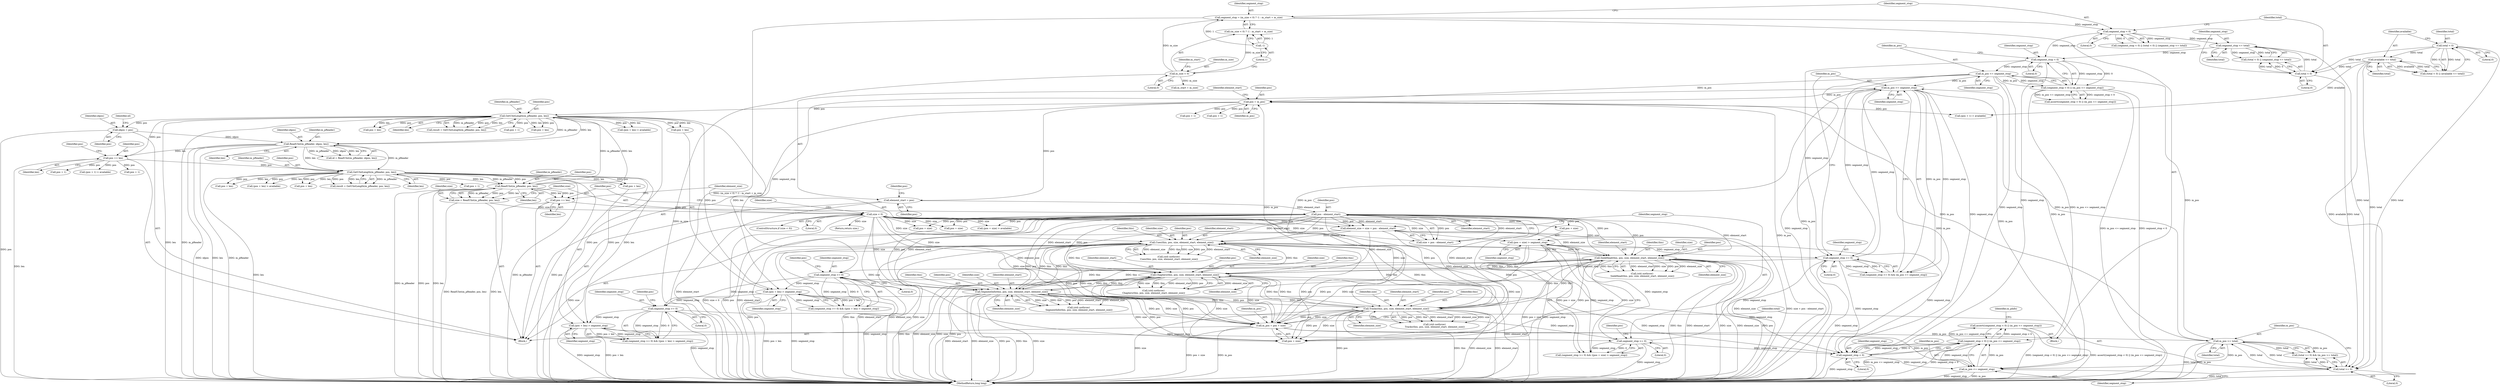 digraph "1_Android_cc274e2abe8b2a6698a5c47d8aa4bb45f1f9538d_54@API" {
"1000545" [label="(Call,assert((segment_stop < 0) || (m_pos <= segment_stop)))"];
"1000546" [label="(Call,(segment_stop < 0) || (m_pos <= segment_stop))"];
"1000547" [label="(Call,segment_stop < 0)"];
"1000192" [label="(Call,m_pos >= segment_stop)"];
"1000183" [label="(Call,m_pos >= total)"];
"1000540" [label="(Call,m_pos = pos + size)"];
"1000459" [label="(Call,Cues(this, pos, size, element_start, element_size))"];
"1000485" [label="(Call,SeekHead(this, pos, size, element_start, element_size))"];
"1000519" [label="(Call,Chapters(this, pos, size, element_start, element_size))"];
"1000392" [label="(Call,SegmentInfo(this, pos, size, element_start, element_size))"];
"1000425" [label="(Call,Tracks(this, pos, size, element_start, element_size))"];
"1000356" [label="(Call,pos - element_start)"];
"1000348" [label="(Call,pos += len)"];
"1000338" [label="(Call,ReadUInt(m_pReader, pos, len))"];
"1000295" [label="(Call,GetUIntLength(m_pReader, pos, len))"];
"1000265" [label="(Call,ReadUInt(m_pReader, idpos, len))"];
"1000218" [label="(Call,GetUIntLength(m_pReader, pos, len))"];
"1000197" [label="(Call,pos = m_pos)"];
"1000173" [label="(Call,m_pos <= segment_stop)"];
"1000170" [label="(Call,segment_stop < 0)"];
"1000158" [label="(Call,segment_stop < 0)"];
"1000145" [label="(Call,segment_stop = (m_size < 0) ? -1 : m_start + m_size)"];
"1000151" [label="(Call,-1)"];
"1000148" [label="(Call,m_size < 0)"];
"1000165" [label="(Call,segment_stop <= total)"];
"1000162" [label="(Call,total < 0)"];
"1000138" [label="(Call,total < 0)"];
"1000141" [label="(Call,available <= total)"];
"1000259" [label="(Call,idpos = pos)"];
"1000280" [label="(Call,pos += len)"];
"1000201" [label="(Call,element_start = pos)"];
"1000343" [label="(Call,size < 0)"];
"1000336" [label="(Call,size = ReadUInt(m_pReader, pos, len))"];
"1000352" [label="(Call,element_size = size + pos - element_start)"];
"1000180" [label="(Call,total >= 0)"];
"1000189" [label="(Call,segment_stop >= 0)"];
"1000364" [label="(Call,(pos + size) > segment_stop)"];
"1000361" [label="(Call,segment_stop >= 0)"];
"1000315" [label="(Call,segment_stop >= 0)"];
"1000238" [label="(Call,segment_stop >= 0)"];
"1000241" [label="(Call,(pos + len) > segment_stop)"];
"1000318" [label="(Call,(pos + len) > segment_stop)"];
"1000169" [label="(Call,(segment_stop < 0) || (m_pos <= segment_stop))"];
"1000550" [label="(Call,m_pos <= segment_stop)"];
"1000249" [label="(Call,(pos + len) > available)"];
"1000360" [label="(Call,(segment_stop >= 0) && ((pos + size) > segment_stop))"];
"1000146" [label="(Identifier,segment_stop)"];
"1000339" [label="(Identifier,m_pReader)"];
"1000460" [label="(Identifier,this)"];
"1000242" [label="(Call,pos + len)"];
"1000567" [label="(MethodReturn,long long)"];
"1000145" [label="(Call,segment_stop = (m_size < 0) ? -1 : m_start + m_size)"];
"1000332" [label="(Call,pos + len)"];
"1000486" [label="(Identifier,this)"];
"1000193" [label="(Identifier,m_pos)"];
"1000183" [label="(Call,m_pos >= total)"];
"1000285" [label="(Call,pos + 1)"];
"1000265" [label="(Call,ReadUInt(m_pReader, idpos, len))"];
"1000170" [label="(Call,segment_stop < 0)"];
"1000150" [label="(Literal,0)"];
"1000295" [label="(Call,GetUIntLength(m_pReader, pos, len))"];
"1000364" [label="(Call,(pos + size) > segment_stop)"];
"1000163" [label="(Identifier,total)"];
"1000318" [label="(Call,(pos + len) > segment_stop)"];
"1000346" [label="(Return,return size;)"];
"1000166" [label="(Identifier,segment_stop)"];
"1000181" [label="(Identifier,total)"];
"1000428" [label="(Identifier,size)"];
"1000190" [label="(Identifier,segment_stop)"];
"1000194" [label="(Identifier,segment_stop)"];
"1000159" [label="(Identifier,segment_stop)"];
"1000281" [label="(Identifier,pos)"];
"1000343" [label="(Call,size < 0)"];
"1000373" [label="(Call,pos + size)"];
"1000255" [label="(Call,pos + len)"];
"1000263" [label="(Call,id = ReadUInt(m_pReader, idpos, len))"];
"1000517" [label="(Call,(std::nothrow)\n Chapters(this, pos, size, element_start, element_size))"];
"1000362" [label="(Identifier,segment_stop)"];
"1000188" [label="(Call,(segment_stop >= 0) && (m_pos >= segment_stop))"];
"1000158" [label="(Call,segment_stop < 0)"];
"1000341" [label="(Identifier,len)"];
"1000488" [label="(Identifier,size)"];
"1000207" [label="(Identifier,pos)"];
"1000179" [label="(Call,(total >= 0) && (m_pos >= total))"];
"1000205" [label="(Call,(pos + 1) > available)"];
"1000546" [label="(Call,(segment_stop < 0) || (m_pos <= segment_stop))"];
"1000260" [label="(Identifier,idpos)"];
"1000202" [label="(Identifier,element_start)"];
"1000201" [label="(Call,element_start = pos)"];
"1000154" [label="(Identifier,m_start)"];
"1000139" [label="(Identifier,total)"];
"1000336" [label="(Call,size = ReadUInt(m_pReader, pos, len))"];
"1000483" [label="(Call,(std::nothrow)\n SeekHead(this, pos, size, element_start, element_size))"];
"1000551" [label="(Identifier,m_pos)"];
"1000347" [label="(Identifier,size)"];
"1000219" [label="(Identifier,m_pReader)"];
"1000540" [label="(Call,m_pos = pos + size)"];
"1000192" [label="(Call,m_pos >= segment_stop)"];
"1000286" [label="(Identifier,pos)"];
"1000326" [label="(Call,(pos + len) > available)"];
"1000240" [label="(Literal,0)"];
"1000322" [label="(Identifier,segment_stop)"];
"1000119" [label="(Block,)"];
"1000462" [label="(Identifier,size)"];
"1000189" [label="(Call,segment_stop >= 0)"];
"1000487" [label="(Identifier,pos)"];
"1000393" [label="(Identifier,this)"];
"1000423" [label="(Call,(std::nothrow)\n Tracks(this, pos, size, element_start, element_size))"];
"1000237" [label="(Call,(segment_stop >= 0) && ((pos + len) > segment_stop))"];
"1000352" [label="(Call,element_size = size + pos - element_start)"];
"1000315" [label="(Call,segment_stop >= 0)"];
"1000296" [label="(Identifier,m_pReader)"];
"1000284" [label="(Call,(pos + 1) > available)"];
"1000206" [label="(Call,pos + 1)"];
"1000338" [label="(Call,ReadUInt(m_pReader, pos, len))"];
"1000175" [label="(Identifier,segment_stop)"];
"1000164" [label="(Literal,0)"];
"1000245" [label="(Identifier,segment_stop)"];
"1000168" [label="(Call,assert((segment_stop < 0) || (m_pos <= segment_stop)))"];
"1000485" [label="(Call,SeekHead(this, pos, size, element_start, element_size))"];
"1000147" [label="(Call,(m_size < 0) ? -1 : m_start + m_size)"];
"1000261" [label="(Identifier,pos)"];
"1000457" [label="(Call,(std::nothrow)\n Cues(this, pos, size, element_start, element_size))"];
"1000297" [label="(Identifier,pos)"];
"1000138" [label="(Call,total < 0)"];
"1000394" [label="(Identifier,pos)"];
"1000157" [label="(Call,(segment_stop < 0) || (total < 0) || (segment_stop <= total))"];
"1000363" [label="(Literal,0)"];
"1000349" [label="(Identifier,pos)"];
"1000211" [label="(Call,pos + 1)"];
"1000153" [label="(Call,m_start + m_size)"];
"1000173" [label="(Call,m_pos <= segment_stop)"];
"1000461" [label="(Identifier,pos)"];
"1000429" [label="(Identifier,element_start)"];
"1000316" [label="(Identifier,segment_stop)"];
"1000368" [label="(Identifier,segment_stop)"];
"1000182" [label="(Literal,0)"];
"1000427" [label="(Identifier,pos)"];
"1000290" [label="(Call,pos + 1)"];
"1000490" [label="(Identifier,element_size)"];
"1000489" [label="(Identifier,element_start)"];
"1000172" [label="(Literal,0)"];
"1000327" [label="(Call,pos + len)"];
"1000344" [label="(Identifier,size)"];
"1000548" [label="(Identifier,segment_stop)"];
"1000241" [label="(Call,(pos + len) > segment_stop)"];
"1000185" [label="(Identifier,total)"];
"1000555" [label="(Identifier,m_pInfo)"];
"1000165" [label="(Call,segment_stop <= total)"];
"1000140" [label="(Literal,0)"];
"1000524" [label="(Identifier,element_size)"];
"1000372" [label="(Call,(pos + size) > available)"];
"1000161" [label="(Call,(total < 0) || (segment_stop <= total))"];
"1000542" [label="(Call,pos + size)"];
"1000340" [label="(Identifier,pos)"];
"1000350" [label="(Identifier,len)"];
"1000354" [label="(Call,size + pos - element_start)"];
"1000137" [label="(Call,(total < 0) || (available <= total))"];
"1000221" [label="(Identifier,len)"];
"1000356" [label="(Call,pos - element_start)"];
"1000282" [label="(Identifier,len)"];
"1000549" [label="(Literal,0)"];
"1000319" [label="(Call,pos + len)"];
"1000199" [label="(Identifier,m_pos)"];
"1000342" [label="(ControlStructure,if (size < 0))"];
"1000425" [label="(Call,Tracks(this, pos, size, element_start, element_size))"];
"1000218" [label="(Call,GetUIntLength(m_pReader, pos, len))"];
"1000162" [label="(Call,total < 0)"];
"1000177" [label="(Block,)"];
"1000143" [label="(Identifier,total)"];
"1000293" [label="(Call,result = GetUIntLength(m_pReader, pos, len))"];
"1000522" [label="(Identifier,size)"];
"1000357" [label="(Identifier,pos)"];
"1000184" [label="(Identifier,m_pos)"];
"1000167" [label="(Identifier,total)"];
"1000395" [label="(Identifier,size)"];
"1000520" [label="(Identifier,this)"];
"1000314" [label="(Call,(segment_stop >= 0) && ((pos + len) > segment_stop))"];
"1000174" [label="(Identifier,m_pos)"];
"1000459" [label="(Call,Cues(this, pos, size, element_start, element_size))"];
"1000463" [label="(Identifier,element_start)"];
"1000519" [label="(Call,Chapters(this, pos, size, element_start, element_size))"];
"1000552" [label="(Identifier,segment_stop)"];
"1000358" [label="(Identifier,element_start)"];
"1000267" [label="(Identifier,idpos)"];
"1000298" [label="(Identifier,len)"];
"1000238" [label="(Call,segment_stop >= 0)"];
"1000397" [label="(Identifier,element_size)"];
"1000171" [label="(Identifier,segment_stop)"];
"1000191" [label="(Literal,0)"];
"1000365" [label="(Call,pos + size)"];
"1000149" [label="(Identifier,m_size)"];
"1000151" [label="(Call,-1)"];
"1000216" [label="(Call,result = GetUIntLength(m_pReader, pos, len))"];
"1000280" [label="(Call,pos += len)"];
"1000141" [label="(Call,available <= total)"];
"1000523" [label="(Identifier,element_start)"];
"1000264" [label="(Identifier,id)"];
"1000239" [label="(Identifier,segment_stop)"];
"1000361" [label="(Call,segment_stop >= 0)"];
"1000366" [label="(Identifier,pos)"];
"1000160" [label="(Literal,0)"];
"1000266" [label="(Identifier,m_pReader)"];
"1000268" [label="(Identifier,len)"];
"1000203" [label="(Identifier,pos)"];
"1000547" [label="(Call,segment_stop < 0)"];
"1000142" [label="(Identifier,available)"];
"1000317" [label="(Literal,0)"];
"1000348" [label="(Call,pos += len)"];
"1000233" [label="(Call,pos + 1)"];
"1000353" [label="(Identifier,element_size)"];
"1000320" [label="(Identifier,pos)"];
"1000550" [label="(Call,m_pos <= segment_stop)"];
"1000197" [label="(Call,pos = m_pos)"];
"1000250" [label="(Call,pos + len)"];
"1000152" [label="(Literal,1)"];
"1000243" [label="(Identifier,pos)"];
"1000180" [label="(Call,total >= 0)"];
"1000148" [label="(Call,m_size < 0)"];
"1000198" [label="(Identifier,pos)"];
"1000378" [label="(Call,pos + size)"];
"1000521" [label="(Identifier,pos)"];
"1000396" [label="(Identifier,element_start)"];
"1000220" [label="(Identifier,pos)"];
"1000259" [label="(Call,idpos = pos)"];
"1000390" [label="(Call,(std::nothrow)\n SegmentInfo(this, pos, size, element_start, element_size))"];
"1000169" [label="(Call,(segment_stop < 0) || (m_pos <= segment_stop))"];
"1000426" [label="(Identifier,this)"];
"1000464" [label="(Identifier,element_size)"];
"1000430" [label="(Identifier,element_size)"];
"1000337" [label="(Identifier,size)"];
"1000545" [label="(Call,assert((segment_stop < 0) || (m_pos <= segment_stop)))"];
"1000310" [label="(Call,pos + 1)"];
"1000541" [label="(Identifier,m_pos)"];
"1000345" [label="(Literal,0)"];
"1000392" [label="(Call,SegmentInfo(this, pos, size, element_start, element_size))"];
"1000545" -> "1000119"  [label="AST: "];
"1000545" -> "1000546"  [label="CFG: "];
"1000546" -> "1000545"  [label="AST: "];
"1000555" -> "1000545"  [label="CFG: "];
"1000545" -> "1000567"  [label="DDG: (segment_stop < 0) || (m_pos <= segment_stop)"];
"1000545" -> "1000567"  [label="DDG: assert((segment_stop < 0) || (m_pos <= segment_stop))"];
"1000546" -> "1000545"  [label="DDG: segment_stop < 0"];
"1000546" -> "1000545"  [label="DDG: m_pos <= segment_stop"];
"1000546" -> "1000547"  [label="CFG: "];
"1000546" -> "1000550"  [label="CFG: "];
"1000547" -> "1000546"  [label="AST: "];
"1000550" -> "1000546"  [label="AST: "];
"1000546" -> "1000567"  [label="DDG: m_pos <= segment_stop"];
"1000546" -> "1000567"  [label="DDG: segment_stop < 0"];
"1000547" -> "1000546"  [label="DDG: segment_stop"];
"1000547" -> "1000546"  [label="DDG: 0"];
"1000169" -> "1000546"  [label="DDG: m_pos <= segment_stop"];
"1000550" -> "1000546"  [label="DDG: m_pos"];
"1000550" -> "1000546"  [label="DDG: segment_stop"];
"1000547" -> "1000549"  [label="CFG: "];
"1000548" -> "1000547"  [label="AST: "];
"1000549" -> "1000547"  [label="AST: "];
"1000551" -> "1000547"  [label="CFG: "];
"1000547" -> "1000567"  [label="DDG: segment_stop"];
"1000192" -> "1000547"  [label="DDG: segment_stop"];
"1000238" -> "1000547"  [label="DDG: segment_stop"];
"1000189" -> "1000547"  [label="DDG: segment_stop"];
"1000364" -> "1000547"  [label="DDG: segment_stop"];
"1000241" -> "1000547"  [label="DDG: segment_stop"];
"1000173" -> "1000547"  [label="DDG: segment_stop"];
"1000361" -> "1000547"  [label="DDG: segment_stop"];
"1000170" -> "1000547"  [label="DDG: segment_stop"];
"1000547" -> "1000550"  [label="DDG: segment_stop"];
"1000192" -> "1000188"  [label="AST: "];
"1000192" -> "1000194"  [label="CFG: "];
"1000193" -> "1000192"  [label="AST: "];
"1000194" -> "1000192"  [label="AST: "];
"1000188" -> "1000192"  [label="CFG: "];
"1000192" -> "1000567"  [label="DDG: segment_stop"];
"1000192" -> "1000567"  [label="DDG: m_pos"];
"1000192" -> "1000188"  [label="DDG: m_pos"];
"1000192" -> "1000188"  [label="DDG: segment_stop"];
"1000183" -> "1000192"  [label="DDG: m_pos"];
"1000540" -> "1000192"  [label="DDG: m_pos"];
"1000173" -> "1000192"  [label="DDG: m_pos"];
"1000189" -> "1000192"  [label="DDG: segment_stop"];
"1000192" -> "1000197"  [label="DDG: m_pos"];
"1000192" -> "1000238"  [label="DDG: segment_stop"];
"1000192" -> "1000550"  [label="DDG: m_pos"];
"1000183" -> "1000179"  [label="AST: "];
"1000183" -> "1000185"  [label="CFG: "];
"1000184" -> "1000183"  [label="AST: "];
"1000185" -> "1000183"  [label="AST: "];
"1000179" -> "1000183"  [label="CFG: "];
"1000183" -> "1000567"  [label="DDG: total"];
"1000183" -> "1000567"  [label="DDG: m_pos"];
"1000183" -> "1000180"  [label="DDG: total"];
"1000183" -> "1000179"  [label="DDG: m_pos"];
"1000183" -> "1000179"  [label="DDG: total"];
"1000540" -> "1000183"  [label="DDG: m_pos"];
"1000173" -> "1000183"  [label="DDG: m_pos"];
"1000180" -> "1000183"  [label="DDG: total"];
"1000183" -> "1000197"  [label="DDG: m_pos"];
"1000183" -> "1000550"  [label="DDG: m_pos"];
"1000540" -> "1000177"  [label="AST: "];
"1000540" -> "1000542"  [label="CFG: "];
"1000541" -> "1000540"  [label="AST: "];
"1000542" -> "1000540"  [label="AST: "];
"1000181" -> "1000540"  [label="CFG: "];
"1000540" -> "1000567"  [label="DDG: pos + size"];
"1000540" -> "1000567"  [label="DDG: m_pos"];
"1000540" -> "1000197"  [label="DDG: m_pos"];
"1000459" -> "1000540"  [label="DDG: pos"];
"1000459" -> "1000540"  [label="DDG: size"];
"1000392" -> "1000540"  [label="DDG: pos"];
"1000392" -> "1000540"  [label="DDG: size"];
"1000425" -> "1000540"  [label="DDG: pos"];
"1000425" -> "1000540"  [label="DDG: size"];
"1000519" -> "1000540"  [label="DDG: pos"];
"1000519" -> "1000540"  [label="DDG: size"];
"1000485" -> "1000540"  [label="DDG: pos"];
"1000485" -> "1000540"  [label="DDG: size"];
"1000356" -> "1000540"  [label="DDG: pos"];
"1000343" -> "1000540"  [label="DDG: size"];
"1000540" -> "1000550"  [label="DDG: m_pos"];
"1000459" -> "1000457"  [label="AST: "];
"1000459" -> "1000464"  [label="CFG: "];
"1000460" -> "1000459"  [label="AST: "];
"1000461" -> "1000459"  [label="AST: "];
"1000462" -> "1000459"  [label="AST: "];
"1000463" -> "1000459"  [label="AST: "];
"1000464" -> "1000459"  [label="AST: "];
"1000457" -> "1000459"  [label="CFG: "];
"1000459" -> "1000567"  [label="DDG: pos"];
"1000459" -> "1000567"  [label="DDG: this"];
"1000459" -> "1000567"  [label="DDG: element_start"];
"1000459" -> "1000567"  [label="DDG: element_size"];
"1000459" -> "1000567"  [label="DDG: size"];
"1000459" -> "1000392"  [label="DDG: this"];
"1000459" -> "1000425"  [label="DDG: this"];
"1000459" -> "1000457"  [label="DDG: element_size"];
"1000459" -> "1000457"  [label="DDG: this"];
"1000459" -> "1000457"  [label="DDG: size"];
"1000459" -> "1000457"  [label="DDG: pos"];
"1000459" -> "1000457"  [label="DDG: element_start"];
"1000485" -> "1000459"  [label="DDG: this"];
"1000519" -> "1000459"  [label="DDG: this"];
"1000392" -> "1000459"  [label="DDG: this"];
"1000425" -> "1000459"  [label="DDG: this"];
"1000356" -> "1000459"  [label="DDG: pos"];
"1000356" -> "1000459"  [label="DDG: element_start"];
"1000343" -> "1000459"  [label="DDG: size"];
"1000352" -> "1000459"  [label="DDG: element_size"];
"1000459" -> "1000485"  [label="DDG: this"];
"1000459" -> "1000519"  [label="DDG: this"];
"1000459" -> "1000542"  [label="DDG: pos"];
"1000459" -> "1000542"  [label="DDG: size"];
"1000485" -> "1000483"  [label="AST: "];
"1000485" -> "1000490"  [label="CFG: "];
"1000486" -> "1000485"  [label="AST: "];
"1000487" -> "1000485"  [label="AST: "];
"1000488" -> "1000485"  [label="AST: "];
"1000489" -> "1000485"  [label="AST: "];
"1000490" -> "1000485"  [label="AST: "];
"1000483" -> "1000485"  [label="CFG: "];
"1000485" -> "1000567"  [label="DDG: this"];
"1000485" -> "1000567"  [label="DDG: element_start"];
"1000485" -> "1000567"  [label="DDG: size"];
"1000485" -> "1000567"  [label="DDG: element_size"];
"1000485" -> "1000567"  [label="DDG: pos"];
"1000485" -> "1000392"  [label="DDG: this"];
"1000485" -> "1000425"  [label="DDG: this"];
"1000485" -> "1000483"  [label="DDG: element_start"];
"1000485" -> "1000483"  [label="DDG: size"];
"1000485" -> "1000483"  [label="DDG: pos"];
"1000485" -> "1000483"  [label="DDG: element_size"];
"1000485" -> "1000483"  [label="DDG: this"];
"1000519" -> "1000485"  [label="DDG: this"];
"1000392" -> "1000485"  [label="DDG: this"];
"1000425" -> "1000485"  [label="DDG: this"];
"1000356" -> "1000485"  [label="DDG: pos"];
"1000356" -> "1000485"  [label="DDG: element_start"];
"1000343" -> "1000485"  [label="DDG: size"];
"1000352" -> "1000485"  [label="DDG: element_size"];
"1000485" -> "1000519"  [label="DDG: this"];
"1000485" -> "1000542"  [label="DDG: pos"];
"1000485" -> "1000542"  [label="DDG: size"];
"1000519" -> "1000517"  [label="AST: "];
"1000519" -> "1000524"  [label="CFG: "];
"1000520" -> "1000519"  [label="AST: "];
"1000521" -> "1000519"  [label="AST: "];
"1000522" -> "1000519"  [label="AST: "];
"1000523" -> "1000519"  [label="AST: "];
"1000524" -> "1000519"  [label="AST: "];
"1000517" -> "1000519"  [label="CFG: "];
"1000519" -> "1000567"  [label="DDG: this"];
"1000519" -> "1000567"  [label="DDG: element_size"];
"1000519" -> "1000567"  [label="DDG: size"];
"1000519" -> "1000567"  [label="DDG: pos"];
"1000519" -> "1000567"  [label="DDG: element_start"];
"1000519" -> "1000392"  [label="DDG: this"];
"1000519" -> "1000425"  [label="DDG: this"];
"1000519" -> "1000517"  [label="DDG: element_size"];
"1000519" -> "1000517"  [label="DDG: size"];
"1000519" -> "1000517"  [label="DDG: this"];
"1000519" -> "1000517"  [label="DDG: element_start"];
"1000519" -> "1000517"  [label="DDG: pos"];
"1000392" -> "1000519"  [label="DDG: this"];
"1000425" -> "1000519"  [label="DDG: this"];
"1000356" -> "1000519"  [label="DDG: pos"];
"1000356" -> "1000519"  [label="DDG: element_start"];
"1000343" -> "1000519"  [label="DDG: size"];
"1000352" -> "1000519"  [label="DDG: element_size"];
"1000519" -> "1000542"  [label="DDG: pos"];
"1000519" -> "1000542"  [label="DDG: size"];
"1000392" -> "1000390"  [label="AST: "];
"1000392" -> "1000397"  [label="CFG: "];
"1000393" -> "1000392"  [label="AST: "];
"1000394" -> "1000392"  [label="AST: "];
"1000395" -> "1000392"  [label="AST: "];
"1000396" -> "1000392"  [label="AST: "];
"1000397" -> "1000392"  [label="AST: "];
"1000390" -> "1000392"  [label="CFG: "];
"1000392" -> "1000567"  [label="DDG: element_start"];
"1000392" -> "1000567"  [label="DDG: element_size"];
"1000392" -> "1000567"  [label="DDG: pos"];
"1000392" -> "1000567"  [label="DDG: this"];
"1000392" -> "1000567"  [label="DDG: size"];
"1000392" -> "1000390"  [label="DDG: size"];
"1000392" -> "1000390"  [label="DDG: this"];
"1000392" -> "1000390"  [label="DDG: pos"];
"1000392" -> "1000390"  [label="DDG: element_start"];
"1000392" -> "1000390"  [label="DDG: element_size"];
"1000425" -> "1000392"  [label="DDG: this"];
"1000356" -> "1000392"  [label="DDG: pos"];
"1000356" -> "1000392"  [label="DDG: element_start"];
"1000343" -> "1000392"  [label="DDG: size"];
"1000352" -> "1000392"  [label="DDG: element_size"];
"1000392" -> "1000425"  [label="DDG: this"];
"1000392" -> "1000542"  [label="DDG: pos"];
"1000392" -> "1000542"  [label="DDG: size"];
"1000425" -> "1000423"  [label="AST: "];
"1000425" -> "1000430"  [label="CFG: "];
"1000426" -> "1000425"  [label="AST: "];
"1000427" -> "1000425"  [label="AST: "];
"1000428" -> "1000425"  [label="AST: "];
"1000429" -> "1000425"  [label="AST: "];
"1000430" -> "1000425"  [label="AST: "];
"1000423" -> "1000425"  [label="CFG: "];
"1000425" -> "1000567"  [label="DDG: size"];
"1000425" -> "1000567"  [label="DDG: pos"];
"1000425" -> "1000567"  [label="DDG: this"];
"1000425" -> "1000567"  [label="DDG: element_size"];
"1000425" -> "1000567"  [label="DDG: element_start"];
"1000425" -> "1000423"  [label="DDG: pos"];
"1000425" -> "1000423"  [label="DDG: this"];
"1000425" -> "1000423"  [label="DDG: element_start"];
"1000425" -> "1000423"  [label="DDG: element_size"];
"1000425" -> "1000423"  [label="DDG: size"];
"1000356" -> "1000425"  [label="DDG: pos"];
"1000356" -> "1000425"  [label="DDG: element_start"];
"1000343" -> "1000425"  [label="DDG: size"];
"1000352" -> "1000425"  [label="DDG: element_size"];
"1000425" -> "1000542"  [label="DDG: pos"];
"1000425" -> "1000542"  [label="DDG: size"];
"1000356" -> "1000354"  [label="AST: "];
"1000356" -> "1000358"  [label="CFG: "];
"1000357" -> "1000356"  [label="AST: "];
"1000358" -> "1000356"  [label="AST: "];
"1000354" -> "1000356"  [label="CFG: "];
"1000356" -> "1000567"  [label="DDG: pos"];
"1000356" -> "1000567"  [label="DDG: element_start"];
"1000356" -> "1000352"  [label="DDG: pos"];
"1000356" -> "1000352"  [label="DDG: element_start"];
"1000356" -> "1000354"  [label="DDG: pos"];
"1000356" -> "1000354"  [label="DDG: element_start"];
"1000348" -> "1000356"  [label="DDG: pos"];
"1000201" -> "1000356"  [label="DDG: element_start"];
"1000356" -> "1000364"  [label="DDG: pos"];
"1000356" -> "1000365"  [label="DDG: pos"];
"1000356" -> "1000372"  [label="DDG: pos"];
"1000356" -> "1000373"  [label="DDG: pos"];
"1000356" -> "1000378"  [label="DDG: pos"];
"1000356" -> "1000542"  [label="DDG: pos"];
"1000348" -> "1000177"  [label="AST: "];
"1000348" -> "1000350"  [label="CFG: "];
"1000349" -> "1000348"  [label="AST: "];
"1000350" -> "1000348"  [label="AST: "];
"1000353" -> "1000348"  [label="CFG: "];
"1000348" -> "1000567"  [label="DDG: len"];
"1000338" -> "1000348"  [label="DDG: len"];
"1000338" -> "1000348"  [label="DDG: pos"];
"1000338" -> "1000336"  [label="AST: "];
"1000338" -> "1000341"  [label="CFG: "];
"1000339" -> "1000338"  [label="AST: "];
"1000340" -> "1000338"  [label="AST: "];
"1000341" -> "1000338"  [label="AST: "];
"1000336" -> "1000338"  [label="CFG: "];
"1000338" -> "1000567"  [label="DDG: m_pReader"];
"1000338" -> "1000567"  [label="DDG: pos"];
"1000338" -> "1000567"  [label="DDG: len"];
"1000338" -> "1000218"  [label="DDG: m_pReader"];
"1000338" -> "1000218"  [label="DDG: len"];
"1000338" -> "1000336"  [label="DDG: m_pReader"];
"1000338" -> "1000336"  [label="DDG: pos"];
"1000338" -> "1000336"  [label="DDG: len"];
"1000295" -> "1000338"  [label="DDG: m_pReader"];
"1000295" -> "1000338"  [label="DDG: pos"];
"1000295" -> "1000338"  [label="DDG: len"];
"1000295" -> "1000293"  [label="AST: "];
"1000295" -> "1000298"  [label="CFG: "];
"1000296" -> "1000295"  [label="AST: "];
"1000297" -> "1000295"  [label="AST: "];
"1000298" -> "1000295"  [label="AST: "];
"1000293" -> "1000295"  [label="CFG: "];
"1000295" -> "1000567"  [label="DDG: len"];
"1000295" -> "1000567"  [label="DDG: m_pReader"];
"1000295" -> "1000567"  [label="DDG: pos"];
"1000295" -> "1000293"  [label="DDG: m_pReader"];
"1000295" -> "1000293"  [label="DDG: pos"];
"1000295" -> "1000293"  [label="DDG: len"];
"1000265" -> "1000295"  [label="DDG: m_pReader"];
"1000265" -> "1000295"  [label="DDG: len"];
"1000280" -> "1000295"  [label="DDG: pos"];
"1000295" -> "1000310"  [label="DDG: pos"];
"1000295" -> "1000318"  [label="DDG: pos"];
"1000295" -> "1000318"  [label="DDG: len"];
"1000295" -> "1000319"  [label="DDG: pos"];
"1000295" -> "1000319"  [label="DDG: len"];
"1000295" -> "1000326"  [label="DDG: pos"];
"1000295" -> "1000326"  [label="DDG: len"];
"1000295" -> "1000327"  [label="DDG: pos"];
"1000295" -> "1000327"  [label="DDG: len"];
"1000295" -> "1000332"  [label="DDG: pos"];
"1000295" -> "1000332"  [label="DDG: len"];
"1000265" -> "1000263"  [label="AST: "];
"1000265" -> "1000268"  [label="CFG: "];
"1000266" -> "1000265"  [label="AST: "];
"1000267" -> "1000265"  [label="AST: "];
"1000268" -> "1000265"  [label="AST: "];
"1000263" -> "1000265"  [label="CFG: "];
"1000265" -> "1000567"  [label="DDG: idpos"];
"1000265" -> "1000567"  [label="DDG: len"];
"1000265" -> "1000567"  [label="DDG: m_pReader"];
"1000265" -> "1000263"  [label="DDG: m_pReader"];
"1000265" -> "1000263"  [label="DDG: idpos"];
"1000265" -> "1000263"  [label="DDG: len"];
"1000218" -> "1000265"  [label="DDG: m_pReader"];
"1000218" -> "1000265"  [label="DDG: len"];
"1000259" -> "1000265"  [label="DDG: idpos"];
"1000265" -> "1000280"  [label="DDG: len"];
"1000218" -> "1000216"  [label="AST: "];
"1000218" -> "1000221"  [label="CFG: "];
"1000219" -> "1000218"  [label="AST: "];
"1000220" -> "1000218"  [label="AST: "];
"1000221" -> "1000218"  [label="AST: "];
"1000216" -> "1000218"  [label="CFG: "];
"1000218" -> "1000567"  [label="DDG: len"];
"1000218" -> "1000567"  [label="DDG: m_pReader"];
"1000218" -> "1000567"  [label="DDG: pos"];
"1000218" -> "1000216"  [label="DDG: m_pReader"];
"1000218" -> "1000216"  [label="DDG: pos"];
"1000218" -> "1000216"  [label="DDG: len"];
"1000197" -> "1000218"  [label="DDG: pos"];
"1000218" -> "1000233"  [label="DDG: pos"];
"1000218" -> "1000241"  [label="DDG: pos"];
"1000218" -> "1000241"  [label="DDG: len"];
"1000218" -> "1000242"  [label="DDG: pos"];
"1000218" -> "1000242"  [label="DDG: len"];
"1000218" -> "1000249"  [label="DDG: pos"];
"1000218" -> "1000249"  [label="DDG: len"];
"1000218" -> "1000250"  [label="DDG: pos"];
"1000218" -> "1000250"  [label="DDG: len"];
"1000218" -> "1000255"  [label="DDG: pos"];
"1000218" -> "1000255"  [label="DDG: len"];
"1000218" -> "1000259"  [label="DDG: pos"];
"1000218" -> "1000280"  [label="DDG: pos"];
"1000197" -> "1000177"  [label="AST: "];
"1000197" -> "1000199"  [label="CFG: "];
"1000198" -> "1000197"  [label="AST: "];
"1000199" -> "1000197"  [label="AST: "];
"1000202" -> "1000197"  [label="CFG: "];
"1000197" -> "1000567"  [label="DDG: m_pos"];
"1000173" -> "1000197"  [label="DDG: m_pos"];
"1000197" -> "1000201"  [label="DDG: pos"];
"1000197" -> "1000205"  [label="DDG: pos"];
"1000197" -> "1000206"  [label="DDG: pos"];
"1000197" -> "1000211"  [label="DDG: pos"];
"1000173" -> "1000169"  [label="AST: "];
"1000173" -> "1000175"  [label="CFG: "];
"1000174" -> "1000173"  [label="AST: "];
"1000175" -> "1000173"  [label="AST: "];
"1000169" -> "1000173"  [label="CFG: "];
"1000173" -> "1000567"  [label="DDG: m_pos"];
"1000173" -> "1000169"  [label="DDG: m_pos"];
"1000173" -> "1000169"  [label="DDG: segment_stop"];
"1000170" -> "1000173"  [label="DDG: segment_stop"];
"1000173" -> "1000189"  [label="DDG: segment_stop"];
"1000173" -> "1000550"  [label="DDG: m_pos"];
"1000170" -> "1000169"  [label="AST: "];
"1000170" -> "1000172"  [label="CFG: "];
"1000171" -> "1000170"  [label="AST: "];
"1000172" -> "1000170"  [label="AST: "];
"1000174" -> "1000170"  [label="CFG: "];
"1000169" -> "1000170"  [label="CFG: "];
"1000170" -> "1000169"  [label="DDG: segment_stop"];
"1000170" -> "1000169"  [label="DDG: 0"];
"1000158" -> "1000170"  [label="DDG: segment_stop"];
"1000165" -> "1000170"  [label="DDG: segment_stop"];
"1000170" -> "1000189"  [label="DDG: segment_stop"];
"1000158" -> "1000157"  [label="AST: "];
"1000158" -> "1000160"  [label="CFG: "];
"1000159" -> "1000158"  [label="AST: "];
"1000160" -> "1000158"  [label="AST: "];
"1000163" -> "1000158"  [label="CFG: "];
"1000157" -> "1000158"  [label="CFG: "];
"1000158" -> "1000157"  [label="DDG: segment_stop"];
"1000158" -> "1000157"  [label="DDG: 0"];
"1000145" -> "1000158"  [label="DDG: segment_stop"];
"1000158" -> "1000165"  [label="DDG: segment_stop"];
"1000145" -> "1000119"  [label="AST: "];
"1000145" -> "1000147"  [label="CFG: "];
"1000146" -> "1000145"  [label="AST: "];
"1000147" -> "1000145"  [label="AST: "];
"1000159" -> "1000145"  [label="CFG: "];
"1000145" -> "1000567"  [label="DDG: (m_size < 0) ? -1 : m_start + m_size"];
"1000151" -> "1000145"  [label="DDG: 1"];
"1000148" -> "1000145"  [label="DDG: m_size"];
"1000151" -> "1000147"  [label="AST: "];
"1000151" -> "1000152"  [label="CFG: "];
"1000152" -> "1000151"  [label="AST: "];
"1000147" -> "1000151"  [label="CFG: "];
"1000151" -> "1000147"  [label="DDG: 1"];
"1000148" -> "1000147"  [label="AST: "];
"1000148" -> "1000150"  [label="CFG: "];
"1000149" -> "1000148"  [label="AST: "];
"1000150" -> "1000148"  [label="AST: "];
"1000152" -> "1000148"  [label="CFG: "];
"1000154" -> "1000148"  [label="CFG: "];
"1000148" -> "1000567"  [label="DDG: m_size"];
"1000148" -> "1000147"  [label="DDG: m_size"];
"1000148" -> "1000153"  [label="DDG: m_size"];
"1000165" -> "1000161"  [label="AST: "];
"1000165" -> "1000167"  [label="CFG: "];
"1000166" -> "1000165"  [label="AST: "];
"1000167" -> "1000165"  [label="AST: "];
"1000161" -> "1000165"  [label="CFG: "];
"1000165" -> "1000161"  [label="DDG: segment_stop"];
"1000165" -> "1000161"  [label="DDG: total"];
"1000162" -> "1000165"  [label="DDG: total"];
"1000165" -> "1000180"  [label="DDG: total"];
"1000162" -> "1000161"  [label="AST: "];
"1000162" -> "1000164"  [label="CFG: "];
"1000163" -> "1000162"  [label="AST: "];
"1000164" -> "1000162"  [label="AST: "];
"1000166" -> "1000162"  [label="CFG: "];
"1000161" -> "1000162"  [label="CFG: "];
"1000162" -> "1000161"  [label="DDG: total"];
"1000162" -> "1000161"  [label="DDG: 0"];
"1000138" -> "1000162"  [label="DDG: total"];
"1000141" -> "1000162"  [label="DDG: total"];
"1000162" -> "1000180"  [label="DDG: total"];
"1000138" -> "1000137"  [label="AST: "];
"1000138" -> "1000140"  [label="CFG: "];
"1000139" -> "1000138"  [label="AST: "];
"1000140" -> "1000138"  [label="AST: "];
"1000142" -> "1000138"  [label="CFG: "];
"1000137" -> "1000138"  [label="CFG: "];
"1000138" -> "1000137"  [label="DDG: total"];
"1000138" -> "1000137"  [label="DDG: 0"];
"1000138" -> "1000141"  [label="DDG: total"];
"1000138" -> "1000180"  [label="DDG: total"];
"1000141" -> "1000137"  [label="AST: "];
"1000141" -> "1000143"  [label="CFG: "];
"1000142" -> "1000141"  [label="AST: "];
"1000143" -> "1000141"  [label="AST: "];
"1000137" -> "1000141"  [label="CFG: "];
"1000141" -> "1000567"  [label="DDG: available"];
"1000141" -> "1000137"  [label="DDG: available"];
"1000141" -> "1000137"  [label="DDG: total"];
"1000141" -> "1000180"  [label="DDG: total"];
"1000141" -> "1000205"  [label="DDG: available"];
"1000259" -> "1000177"  [label="AST: "];
"1000259" -> "1000261"  [label="CFG: "];
"1000260" -> "1000259"  [label="AST: "];
"1000261" -> "1000259"  [label="AST: "];
"1000264" -> "1000259"  [label="CFG: "];
"1000259" -> "1000567"  [label="DDG: pos"];
"1000280" -> "1000177"  [label="AST: "];
"1000280" -> "1000282"  [label="CFG: "];
"1000281" -> "1000280"  [label="AST: "];
"1000282" -> "1000280"  [label="AST: "];
"1000286" -> "1000280"  [label="CFG: "];
"1000280" -> "1000567"  [label="DDG: len"];
"1000280" -> "1000284"  [label="DDG: pos"];
"1000280" -> "1000285"  [label="DDG: pos"];
"1000280" -> "1000290"  [label="DDG: pos"];
"1000201" -> "1000177"  [label="AST: "];
"1000201" -> "1000203"  [label="CFG: "];
"1000202" -> "1000201"  [label="AST: "];
"1000203" -> "1000201"  [label="AST: "];
"1000207" -> "1000201"  [label="CFG: "];
"1000201" -> "1000567"  [label="DDG: element_start"];
"1000343" -> "1000342"  [label="AST: "];
"1000343" -> "1000345"  [label="CFG: "];
"1000344" -> "1000343"  [label="AST: "];
"1000345" -> "1000343"  [label="AST: "];
"1000347" -> "1000343"  [label="CFG: "];
"1000349" -> "1000343"  [label="CFG: "];
"1000343" -> "1000567"  [label="DDG: size"];
"1000343" -> "1000567"  [label="DDG: size < 0"];
"1000336" -> "1000343"  [label="DDG: size"];
"1000343" -> "1000346"  [label="DDG: size"];
"1000343" -> "1000352"  [label="DDG: size"];
"1000343" -> "1000354"  [label="DDG: size"];
"1000343" -> "1000364"  [label="DDG: size"];
"1000343" -> "1000365"  [label="DDG: size"];
"1000343" -> "1000372"  [label="DDG: size"];
"1000343" -> "1000373"  [label="DDG: size"];
"1000343" -> "1000378"  [label="DDG: size"];
"1000343" -> "1000542"  [label="DDG: size"];
"1000336" -> "1000177"  [label="AST: "];
"1000337" -> "1000336"  [label="AST: "];
"1000344" -> "1000336"  [label="CFG: "];
"1000336" -> "1000567"  [label="DDG: ReadUInt(m_pReader, pos, len)"];
"1000352" -> "1000177"  [label="AST: "];
"1000352" -> "1000354"  [label="CFG: "];
"1000353" -> "1000352"  [label="AST: "];
"1000354" -> "1000352"  [label="AST: "];
"1000362" -> "1000352"  [label="CFG: "];
"1000352" -> "1000567"  [label="DDG: element_size"];
"1000352" -> "1000567"  [label="DDG: size + pos - element_start"];
"1000180" -> "1000179"  [label="AST: "];
"1000180" -> "1000182"  [label="CFG: "];
"1000181" -> "1000180"  [label="AST: "];
"1000182" -> "1000180"  [label="AST: "];
"1000184" -> "1000180"  [label="CFG: "];
"1000179" -> "1000180"  [label="CFG: "];
"1000180" -> "1000567"  [label="DDG: total"];
"1000180" -> "1000179"  [label="DDG: total"];
"1000180" -> "1000179"  [label="DDG: 0"];
"1000189" -> "1000188"  [label="AST: "];
"1000189" -> "1000191"  [label="CFG: "];
"1000190" -> "1000189"  [label="AST: "];
"1000191" -> "1000189"  [label="AST: "];
"1000193" -> "1000189"  [label="CFG: "];
"1000188" -> "1000189"  [label="CFG: "];
"1000189" -> "1000567"  [label="DDG: segment_stop"];
"1000189" -> "1000188"  [label="DDG: segment_stop"];
"1000189" -> "1000188"  [label="DDG: 0"];
"1000364" -> "1000189"  [label="DDG: segment_stop"];
"1000361" -> "1000189"  [label="DDG: segment_stop"];
"1000189" -> "1000238"  [label="DDG: segment_stop"];
"1000364" -> "1000360"  [label="AST: "];
"1000364" -> "1000368"  [label="CFG: "];
"1000365" -> "1000364"  [label="AST: "];
"1000368" -> "1000364"  [label="AST: "];
"1000360" -> "1000364"  [label="CFG: "];
"1000364" -> "1000567"  [label="DDG: pos + size"];
"1000364" -> "1000567"  [label="DDG: segment_stop"];
"1000364" -> "1000360"  [label="DDG: pos + size"];
"1000364" -> "1000360"  [label="DDG: segment_stop"];
"1000361" -> "1000364"  [label="DDG: segment_stop"];
"1000361" -> "1000360"  [label="AST: "];
"1000361" -> "1000363"  [label="CFG: "];
"1000362" -> "1000361"  [label="AST: "];
"1000363" -> "1000361"  [label="AST: "];
"1000366" -> "1000361"  [label="CFG: "];
"1000360" -> "1000361"  [label="CFG: "];
"1000361" -> "1000567"  [label="DDG: segment_stop"];
"1000361" -> "1000360"  [label="DDG: segment_stop"];
"1000361" -> "1000360"  [label="DDG: 0"];
"1000315" -> "1000361"  [label="DDG: segment_stop"];
"1000318" -> "1000361"  [label="DDG: segment_stop"];
"1000315" -> "1000314"  [label="AST: "];
"1000315" -> "1000317"  [label="CFG: "];
"1000316" -> "1000315"  [label="AST: "];
"1000317" -> "1000315"  [label="AST: "];
"1000320" -> "1000315"  [label="CFG: "];
"1000314" -> "1000315"  [label="CFG: "];
"1000315" -> "1000567"  [label="DDG: segment_stop"];
"1000315" -> "1000314"  [label="DDG: segment_stop"];
"1000315" -> "1000314"  [label="DDG: 0"];
"1000238" -> "1000315"  [label="DDG: segment_stop"];
"1000241" -> "1000315"  [label="DDG: segment_stop"];
"1000315" -> "1000318"  [label="DDG: segment_stop"];
"1000238" -> "1000237"  [label="AST: "];
"1000238" -> "1000240"  [label="CFG: "];
"1000239" -> "1000238"  [label="AST: "];
"1000240" -> "1000238"  [label="AST: "];
"1000243" -> "1000238"  [label="CFG: "];
"1000237" -> "1000238"  [label="CFG: "];
"1000238" -> "1000567"  [label="DDG: segment_stop"];
"1000238" -> "1000237"  [label="DDG: segment_stop"];
"1000238" -> "1000237"  [label="DDG: 0"];
"1000238" -> "1000241"  [label="DDG: segment_stop"];
"1000241" -> "1000237"  [label="AST: "];
"1000241" -> "1000245"  [label="CFG: "];
"1000242" -> "1000241"  [label="AST: "];
"1000245" -> "1000241"  [label="AST: "];
"1000237" -> "1000241"  [label="CFG: "];
"1000241" -> "1000567"  [label="DDG: pos + len"];
"1000241" -> "1000567"  [label="DDG: segment_stop"];
"1000241" -> "1000237"  [label="DDG: pos + len"];
"1000241" -> "1000237"  [label="DDG: segment_stop"];
"1000318" -> "1000314"  [label="AST: "];
"1000318" -> "1000322"  [label="CFG: "];
"1000319" -> "1000318"  [label="AST: "];
"1000322" -> "1000318"  [label="AST: "];
"1000314" -> "1000318"  [label="CFG: "];
"1000318" -> "1000567"  [label="DDG: pos + len"];
"1000318" -> "1000567"  [label="DDG: segment_stop"];
"1000318" -> "1000314"  [label="DDG: pos + len"];
"1000318" -> "1000314"  [label="DDG: segment_stop"];
"1000169" -> "1000168"  [label="AST: "];
"1000168" -> "1000169"  [label="CFG: "];
"1000169" -> "1000567"  [label="DDG: m_pos <= segment_stop"];
"1000169" -> "1000567"  [label="DDG: segment_stop < 0"];
"1000169" -> "1000168"  [label="DDG: segment_stop < 0"];
"1000169" -> "1000168"  [label="DDG: m_pos <= segment_stop"];
"1000550" -> "1000552"  [label="CFG: "];
"1000551" -> "1000550"  [label="AST: "];
"1000552" -> "1000550"  [label="AST: "];
"1000550" -> "1000567"  [label="DDG: m_pos"];
"1000550" -> "1000567"  [label="DDG: segment_stop"];
}

